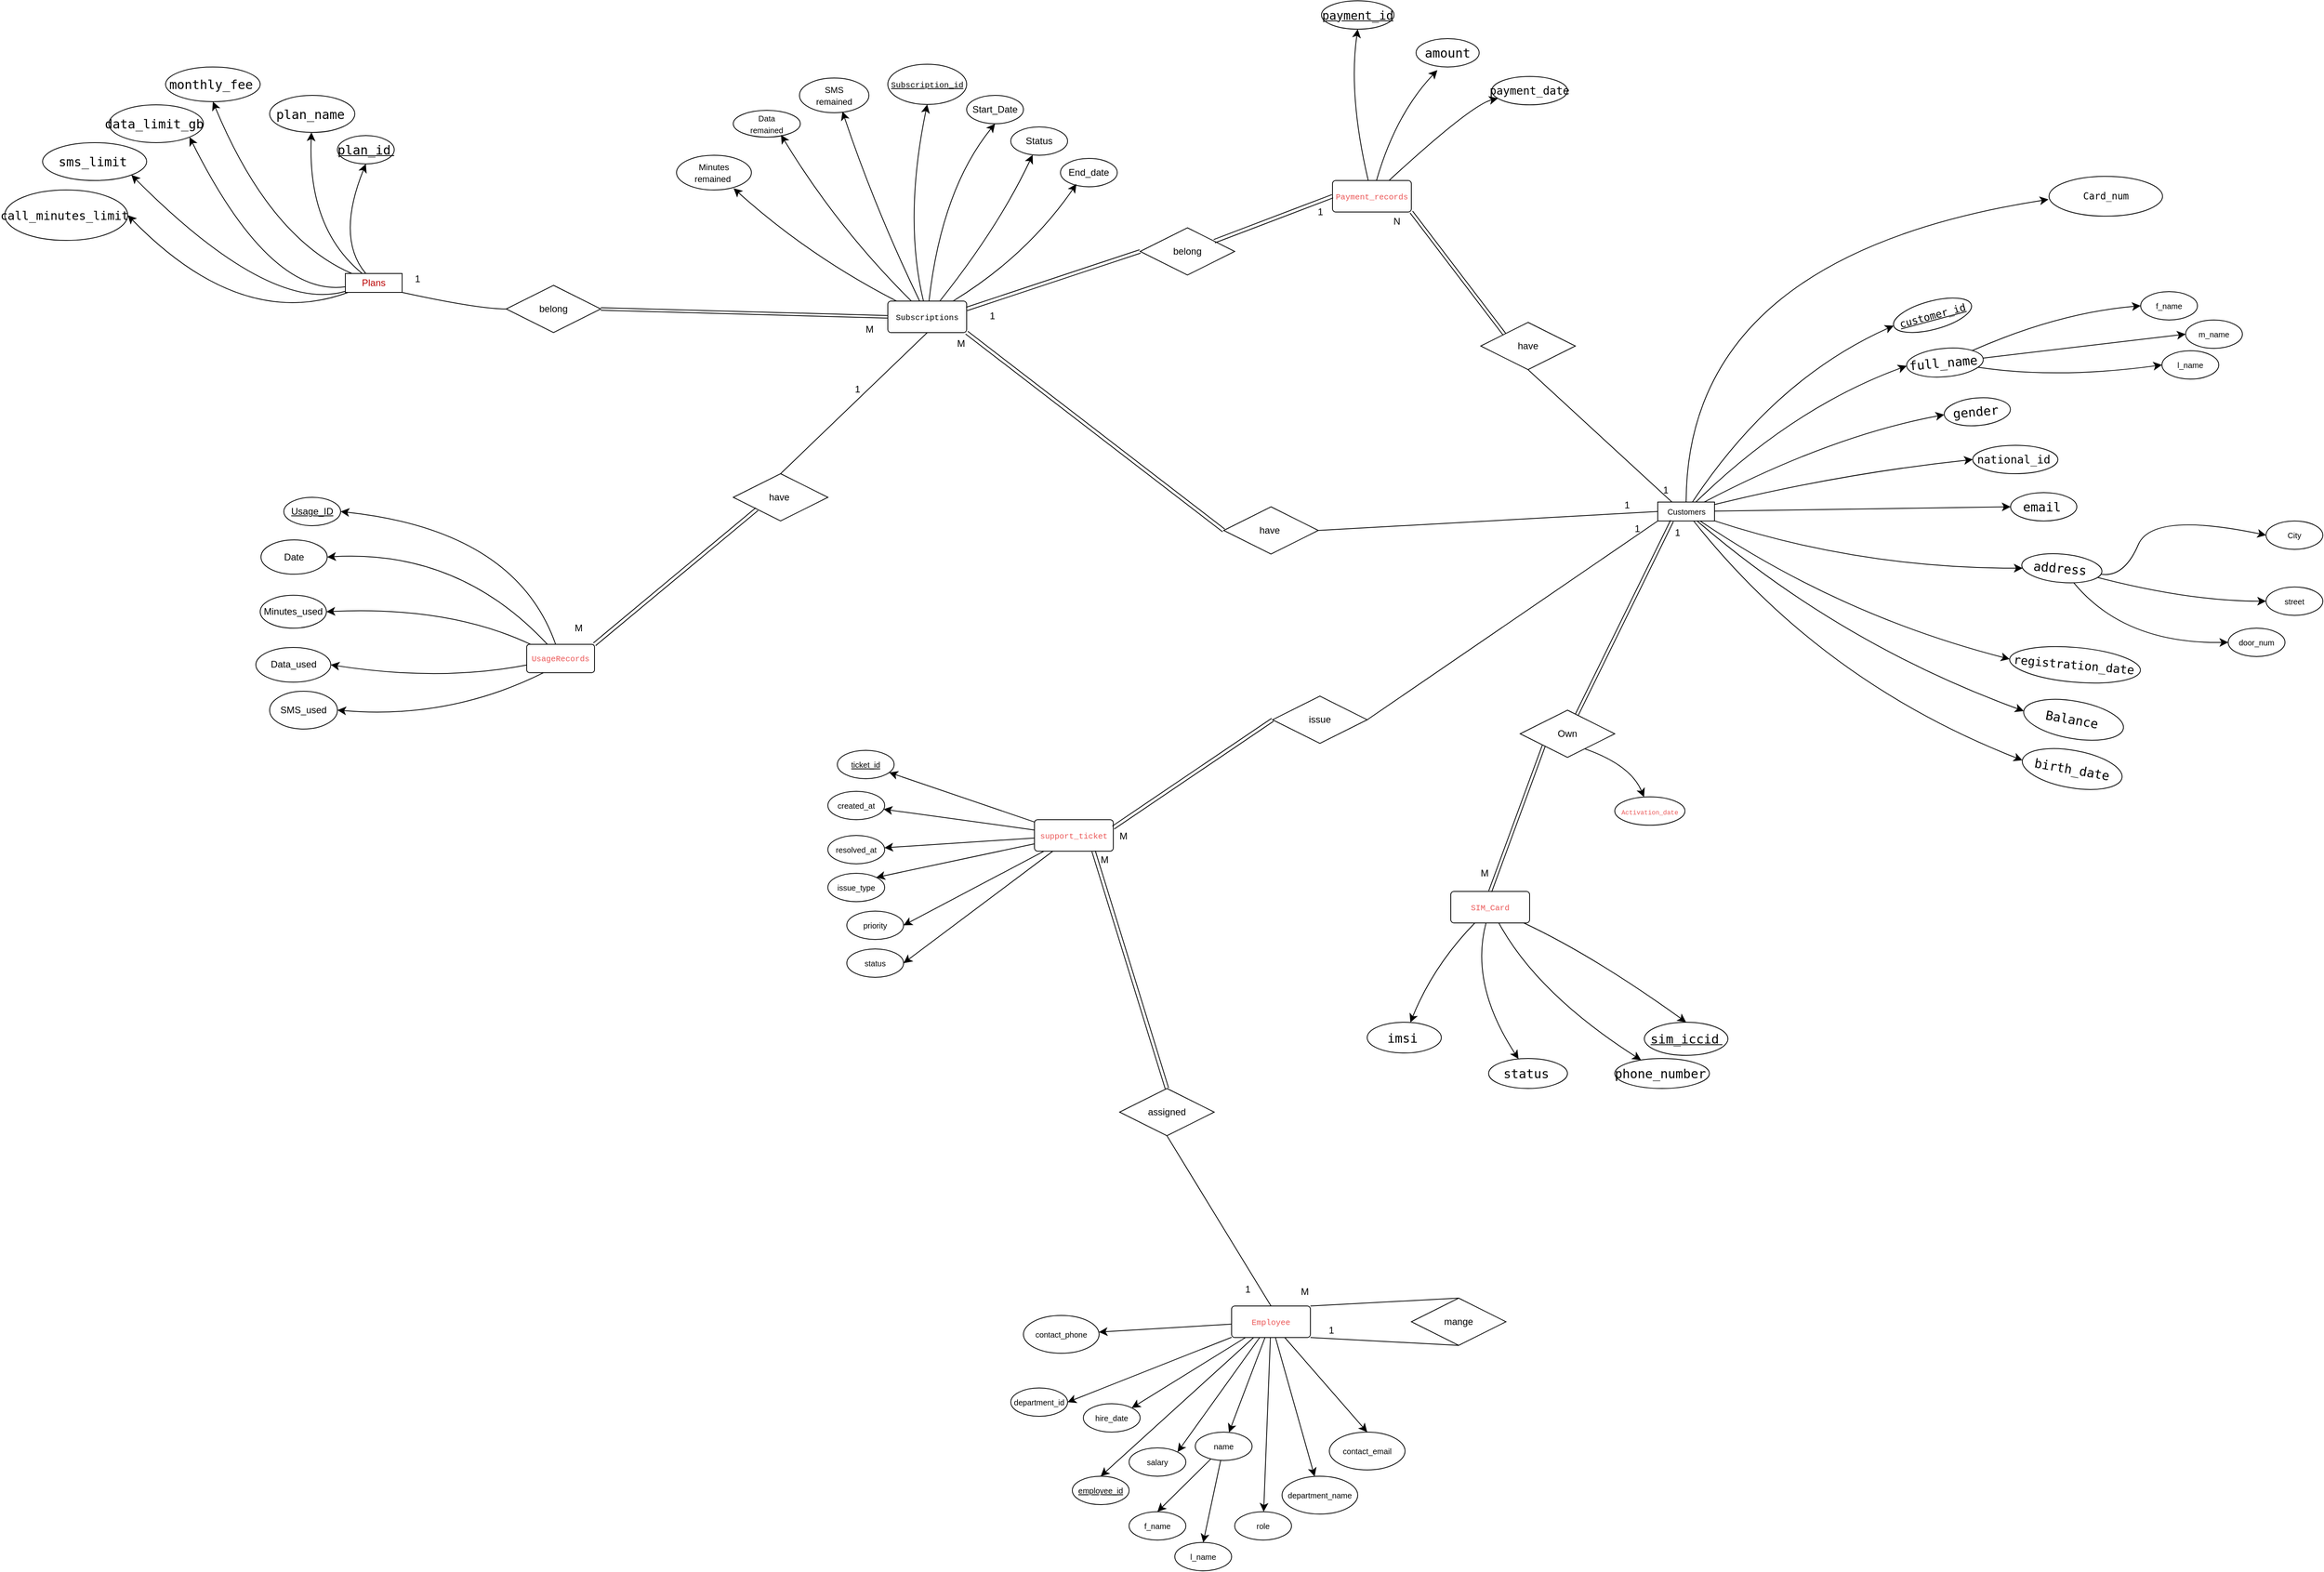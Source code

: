 <mxfile version="27.0.9">
  <diagram id="R2lEEEUBdFMjLlhIrx00" name="Page-1">
    <mxGraphModel dx="6910" dy="4230" grid="1" gridSize="12" guides="1" tooltips="1" connect="1" arrows="1" fold="1" page="1" pageScale="1" pageWidth="850" pageHeight="1100" background="none" math="0" shadow="0" extFonts="Permanent Marker^https://fonts.googleapis.com/css?family=Permanent+Marker">
      <root>
        <mxCell id="0" />
        <mxCell id="1" parent="0" />
        <mxCell id="2BmyAszUbe_jAcpHCTf9-15" style="edgeStyle=none;curved=1;rounded=0;orthogonalLoop=1;jettySize=auto;html=1;entryX=0;entryY=0.5;entryDx=0;entryDy=0;fontSize=12;startSize=8;endSize=8;" parent="1" source="2BmyAszUbe_jAcpHCTf9-1" target="2BmyAszUbe_jAcpHCTf9-2" edge="1">
          <mxGeometry relative="1" as="geometry" />
        </mxCell>
        <mxCell id="4fkIRVkmM7wstrl-SUx_-24" style="edgeStyle=none;curved=1;rounded=0;orthogonalLoop=1;jettySize=auto;html=1;fontSize=12;startSize=8;endSize=8;" parent="1" source="2BmyAszUbe_jAcpHCTf9-1" target="4fkIRVkmM7wstrl-SUx_-15" edge="1">
          <mxGeometry relative="1" as="geometry">
            <Array as="points">
              <mxPoint x="900" y="-288" />
            </Array>
          </mxGeometry>
        </mxCell>
        <mxCell id="4fkIRVkmM7wstrl-SUx_-28" style="edgeStyle=none;curved=1;rounded=0;orthogonalLoop=1;jettySize=auto;html=1;entryX=0;entryY=0.5;entryDx=0;entryDy=0;fontSize=12;startSize=8;endSize=8;" parent="1" source="2BmyAszUbe_jAcpHCTf9-1" target="4fkIRVkmM7wstrl-SUx_-16" edge="1">
          <mxGeometry relative="1" as="geometry">
            <Array as="points">
              <mxPoint x="792" y="-528" />
            </Array>
          </mxGeometry>
        </mxCell>
        <mxCell id="4fkIRVkmM7wstrl-SUx_-32" style="edgeStyle=none;curved=1;rounded=0;orthogonalLoop=1;jettySize=auto;html=1;entryX=0;entryY=0.5;entryDx=0;entryDy=0;fontSize=12;startSize=8;endSize=8;" parent="1" source="2BmyAszUbe_jAcpHCTf9-1" target="4fkIRVkmM7wstrl-SUx_-30" edge="1">
          <mxGeometry relative="1" as="geometry">
            <Array as="points">
              <mxPoint x="876" y="-228" />
            </Array>
          </mxGeometry>
        </mxCell>
        <mxCell id="4fkIRVkmM7wstrl-SUx_-34" style="edgeStyle=none;curved=1;rounded=0;orthogonalLoop=1;jettySize=auto;html=1;entryX=0;entryY=0.5;entryDx=0;entryDy=0;fontSize=12;startSize=8;endSize=8;" parent="1" source="2BmyAszUbe_jAcpHCTf9-1" target="4fkIRVkmM7wstrl-SUx_-31" edge="1">
          <mxGeometry relative="1" as="geometry">
            <Array as="points">
              <mxPoint x="876" y="-192" />
            </Array>
          </mxGeometry>
        </mxCell>
        <mxCell id="4fkIRVkmM7wstrl-SUx_-37" style="edgeStyle=none;curved=1;rounded=0;orthogonalLoop=1;jettySize=auto;html=1;fontSize=12;startSize=8;endSize=8;entryX=0;entryY=0.5;entryDx=0;entryDy=0;" parent="1" source="2BmyAszUbe_jAcpHCTf9-1" target="4fkIRVkmM7wstrl-SUx_-36" edge="1">
          <mxGeometry relative="1" as="geometry">
            <Array as="points">
              <mxPoint x="852" y="-144" />
            </Array>
          </mxGeometry>
        </mxCell>
        <mxCell id="2BmyAszUbe_jAcpHCTf9-1" value="&lt;font style=&quot;font-size: 10px;&quot;&gt;Customers&lt;/font&gt;" style="rounded=1;arcSize=0;whiteSpace=wrap;html=1;align=center;" parent="1" vertex="1">
          <mxGeometry x="644.5" y="-372" width="72" height="24" as="geometry" />
        </mxCell>
        <mxCell id="2BmyAszUbe_jAcpHCTf9-2" value="&lt;code style=&quot;font-size: 16px;&quot;&gt;email&lt;/code&gt;&lt;span style=&quot;font-size: 16px;&quot;&gt;&amp;nbsp;&lt;/span&gt;" style="ellipse;whiteSpace=wrap;html=1;align=center;" parent="1" vertex="1">
          <mxGeometry x="1092" y="-384" width="84" height="36" as="geometry" />
        </mxCell>
        <mxCell id="2BmyAszUbe_jAcpHCTf9-8" value="&lt;font style=&quot;font-size: 14px;&quot;&gt;&lt;code style=&quot;&quot;&gt;national_id&lt;/code&gt;&amp;nbsp;&lt;/font&gt;" style="ellipse;whiteSpace=wrap;html=1;align=center;" parent="1" vertex="1">
          <mxGeometry x="1044" y="-444" width="108" height="36" as="geometry" />
        </mxCell>
        <mxCell id="2BmyAszUbe_jAcpHCTf9-9" value="&lt;code style=&quot;font-size: 16px;&quot;&gt;gender&lt;/code&gt;&lt;span style=&quot;font-size: 16px;&quot;&gt;&amp;nbsp;&lt;/span&gt;" style="ellipse;whiteSpace=wrap;html=1;align=center;rotation=-5;" parent="1" vertex="1">
          <mxGeometry x="1007.77" y="-504.01" width="84.09" height="34.96" as="geometry" />
        </mxCell>
        <mxCell id="4fkIRVkmM7wstrl-SUx_-9" style="edgeStyle=none;curved=1;rounded=0;orthogonalLoop=1;jettySize=auto;html=1;entryX=0;entryY=0.5;entryDx=0;entryDy=0;fontSize=12;startSize=8;endSize=8;" parent="1" source="2BmyAszUbe_jAcpHCTf9-10" target="4fkIRVkmM7wstrl-SUx_-5" edge="1">
          <mxGeometry relative="1" as="geometry">
            <Array as="points">
              <mxPoint x="1152" y="-528" />
            </Array>
          </mxGeometry>
        </mxCell>
        <mxCell id="4fkIRVkmM7wstrl-SUx_-10" style="edgeStyle=none;curved=1;rounded=0;orthogonalLoop=1;jettySize=auto;html=1;entryX=0;entryY=0.5;entryDx=0;entryDy=0;fontSize=12;startSize=8;endSize=8;" parent="1" source="2BmyAszUbe_jAcpHCTf9-10" target="4fkIRVkmM7wstrl-SUx_-7" edge="1">
          <mxGeometry relative="1" as="geometry" />
        </mxCell>
        <mxCell id="2BmyAszUbe_jAcpHCTf9-10" value="&lt;code style=&quot;font-size: 16px;&quot;&gt;full_name&lt;/code&gt;&lt;span style=&quot;font-size: 16px;&quot;&gt;&amp;nbsp;&lt;/span&gt;" style="ellipse;whiteSpace=wrap;html=1;align=center;rotation=-5;" parent="1" vertex="1">
          <mxGeometry x="960" y="-567" width="97.5" height="36" as="geometry" />
        </mxCell>
        <mxCell id="2BmyAszUbe_jAcpHCTf9-14" style="edgeStyle=none;curved=1;rounded=0;orthogonalLoop=1;jettySize=auto;html=1;entryX=0;entryY=0.5;entryDx=0;entryDy=0;fontSize=12;startSize=8;endSize=8;" parent="1" source="2BmyAszUbe_jAcpHCTf9-1" target="2BmyAszUbe_jAcpHCTf9-10" edge="1">
          <mxGeometry relative="1" as="geometry">
            <Array as="points">
              <mxPoint x="816" y="-492" />
            </Array>
          </mxGeometry>
        </mxCell>
        <mxCell id="2BmyAszUbe_jAcpHCTf9-17" style="edgeStyle=none;curved=1;rounded=0;orthogonalLoop=1;jettySize=auto;html=1;entryX=0;entryY=0.5;entryDx=0;entryDy=0;fontSize=12;startSize=8;endSize=8;" parent="1" source="2BmyAszUbe_jAcpHCTf9-1" target="2BmyAszUbe_jAcpHCTf9-9" edge="1">
          <mxGeometry relative="1" as="geometry">
            <Array as="points">
              <mxPoint x="864" y="-456" />
            </Array>
          </mxGeometry>
        </mxCell>
        <mxCell id="2BmyAszUbe_jAcpHCTf9-18" style="edgeStyle=none;curved=1;rounded=0;orthogonalLoop=1;jettySize=auto;html=1;entryX=0;entryY=0.5;entryDx=0;entryDy=0;fontSize=12;startSize=8;endSize=8;" parent="1" source="2BmyAszUbe_jAcpHCTf9-1" target="2BmyAszUbe_jAcpHCTf9-8" edge="1">
          <mxGeometry relative="1" as="geometry">
            <Array as="points">
              <mxPoint x="876" y="-408" />
            </Array>
          </mxGeometry>
        </mxCell>
        <mxCell id="2BmyAszUbe_jAcpHCTf9-21" style="edgeStyle=none;curved=1;rounded=0;orthogonalLoop=1;jettySize=auto;html=1;fontSize=12;startSize=8;endSize=8;" parent="1" source="2BmyAszUbe_jAcpHCTf9-22" target="2BmyAszUbe_jAcpHCTf9-23" edge="1">
          <mxGeometry relative="1" as="geometry">
            <Array as="points">
              <mxPoint x="-1068" y="-719" />
            </Array>
          </mxGeometry>
        </mxCell>
        <mxCell id="4fkIRVkmM7wstrl-SUx_-46" style="edgeStyle=none;curved=1;rounded=0;orthogonalLoop=1;jettySize=auto;html=1;entryX=1;entryY=0.5;entryDx=0;entryDy=0;fontSize=12;startSize=8;endSize=8;" parent="1" source="2BmyAszUbe_jAcpHCTf9-22" target="4fkIRVkmM7wstrl-SUx_-45" edge="1">
          <mxGeometry relative="1" as="geometry">
            <Array as="points">
              <mxPoint x="-1152" y="-588" />
            </Array>
          </mxGeometry>
        </mxCell>
        <mxCell id="2BmyAszUbe_jAcpHCTf9-22" value="&lt;font color=&quot;rgba(0, 0, 0, 0)&quot;&gt;Plans&lt;/font&gt;" style="rounded=1;arcSize=0;whiteSpace=wrap;html=1;align=center;" parent="1" vertex="1">
          <mxGeometry x="-1020" y="-662" width="72" height="24" as="geometry" />
        </mxCell>
        <mxCell id="2BmyAszUbe_jAcpHCTf9-23" value="&lt;code style=&quot;font-size: 16px;&quot;&gt;plan_name&lt;/code&gt;&lt;span style=&quot;font-size: 16px;&quot;&gt;&amp;nbsp;&lt;/span&gt;" style="ellipse;whiteSpace=wrap;html=1;align=center;" parent="1" vertex="1">
          <mxGeometry x="-1116" y="-888" width="108" height="47" as="geometry" />
        </mxCell>
        <mxCell id="2BmyAszUbe_jAcpHCTf9-24" value="&lt;code style=&quot;font-size: 16px;&quot;&gt;monthly_fee&lt;/code&gt;&lt;span style=&quot;font-size: 16px;&quot;&gt;&amp;nbsp;&lt;/span&gt;" style="ellipse;whiteSpace=wrap;html=1;align=center;" parent="1" vertex="1">
          <mxGeometry x="-1248" y="-924" width="120" height="44" as="geometry" />
        </mxCell>
        <mxCell id="2BmyAszUbe_jAcpHCTf9-25" value="&lt;code style=&quot;font-size: 16px;&quot;&gt;sms_limit&lt;/code&gt;&lt;span style=&quot;font-size: 16px;&quot;&gt;&amp;nbsp;&lt;/span&gt;" style="ellipse;whiteSpace=wrap;html=1;align=center;rotation=0;" parent="1" vertex="1">
          <mxGeometry x="-1404" y="-828" width="132" height="48" as="geometry" />
        </mxCell>
        <mxCell id="2BmyAszUbe_jAcpHCTf9-26" value="&lt;u&gt;&lt;code style=&quot;font-size: 16px;&quot;&gt;plan_id&lt;/code&gt;&lt;span style=&quot;font-size: 16px;&quot;&gt;&amp;nbsp;&lt;/span&gt;&lt;/u&gt;" style="ellipse;whiteSpace=wrap;html=1;align=center;" parent="1" vertex="1">
          <mxGeometry x="-1030" y="-837" width="72" height="36" as="geometry" />
        </mxCell>
        <mxCell id="2BmyAszUbe_jAcpHCTf9-27" value="&lt;code style=&quot;font-size: 16px;&quot;&gt;data_limit_gb&lt;/code&gt;&lt;span style=&quot;font-size: 16px;&quot;&gt;&amp;nbsp;&lt;/span&gt;" style="ellipse;whiteSpace=wrap;html=1;align=center;rotation=0;" parent="1" vertex="1">
          <mxGeometry x="-1320" y="-876" width="120" height="48" as="geometry" />
        </mxCell>
        <mxCell id="2BmyAszUbe_jAcpHCTf9-28" style="edgeStyle=none;curved=1;rounded=0;orthogonalLoop=1;jettySize=auto;html=1;entryX=1;entryY=1;entryDx=0;entryDy=0;fontSize=12;startSize=8;endSize=8;" parent="1" source="2BmyAszUbe_jAcpHCTf9-22" target="2BmyAszUbe_jAcpHCTf9-27" edge="1">
          <mxGeometry relative="1" as="geometry">
            <Array as="points">
              <mxPoint x="-1116" y="-632" />
            </Array>
          </mxGeometry>
        </mxCell>
        <mxCell id="2BmyAszUbe_jAcpHCTf9-29" style="edgeStyle=none;curved=1;rounded=0;orthogonalLoop=1;jettySize=auto;html=1;entryX=0.5;entryY=1;entryDx=0;entryDy=0;fontSize=12;startSize=8;endSize=8;" parent="1" source="2BmyAszUbe_jAcpHCTf9-22" target="2BmyAszUbe_jAcpHCTf9-24" edge="1">
          <mxGeometry relative="1" as="geometry">
            <Array as="points">
              <mxPoint x="-1116" y="-707" />
            </Array>
          </mxGeometry>
        </mxCell>
        <mxCell id="2BmyAszUbe_jAcpHCTf9-30" style="edgeStyle=none;curved=1;rounded=0;orthogonalLoop=1;jettySize=auto;html=1;entryX=0.5;entryY=1;entryDx=0;entryDy=0;fontSize=12;startSize=8;endSize=8;" parent="1" source="2BmyAszUbe_jAcpHCTf9-22" target="2BmyAszUbe_jAcpHCTf9-26" edge="1">
          <mxGeometry relative="1" as="geometry">
            <Array as="points">
              <mxPoint x="-1032" y="-707" />
            </Array>
          </mxGeometry>
        </mxCell>
        <mxCell id="2BmyAszUbe_jAcpHCTf9-31" style="edgeStyle=none;curved=1;rounded=0;orthogonalLoop=1;jettySize=auto;html=1;entryX=1;entryY=1;entryDx=0;entryDy=0;fontSize=12;startSize=8;endSize=8;" parent="1" source="2BmyAszUbe_jAcpHCTf9-22" target="2BmyAszUbe_jAcpHCTf9-25" edge="1">
          <mxGeometry relative="1" as="geometry">
            <Array as="points">
              <mxPoint x="-1116" y="-611" />
            </Array>
          </mxGeometry>
        </mxCell>
        <mxCell id="2BmyAszUbe_jAcpHCTf9-37" value="Status" style="ellipse;whiteSpace=wrap;html=1;align=center;" parent="1" vertex="1">
          <mxGeometry x="-176" y="-848" width="72" height="36" as="geometry" />
        </mxCell>
        <mxCell id="2BmyAszUbe_jAcpHCTf9-39" value="Start_Date" style="ellipse;whiteSpace=wrap;html=1;align=center;" parent="1" vertex="1">
          <mxGeometry x="-232" y="-888" width="72" height="36" as="geometry" />
        </mxCell>
        <mxCell id="2BmyAszUbe_jAcpHCTf9-45" value="End_date" style="ellipse;whiteSpace=wrap;html=1;align=center;" parent="1" vertex="1">
          <mxGeometry x="-113" y="-808" width="72" height="36" as="geometry" />
        </mxCell>
        <mxCell id="2BmyAszUbe_jAcpHCTf9-59" style="edgeStyle=none;curved=1;rounded=0;orthogonalLoop=1;jettySize=auto;html=1;entryX=1;entryY=0.5;entryDx=0;entryDy=0;fontSize=12;startSize=8;endSize=8;" parent="1" source="2BmyAszUbe_jAcpHCTf9-52" target="2BmyAszUbe_jAcpHCTf9-55" edge="1">
          <mxGeometry relative="1" as="geometry">
            <Array as="points">
              <mxPoint x="-804" y="-336" />
            </Array>
          </mxGeometry>
        </mxCell>
        <mxCell id="2BmyAszUbe_jAcpHCTf9-60" style="edgeStyle=none;curved=1;rounded=0;orthogonalLoop=1;jettySize=auto;html=1;entryX=1;entryY=0.5;entryDx=0;entryDy=0;fontSize=12;startSize=8;endSize=8;" parent="1" source="2BmyAszUbe_jAcpHCTf9-52" target="2BmyAszUbe_jAcpHCTf9-56" edge="1">
          <mxGeometry relative="1" as="geometry">
            <Array as="points">
              <mxPoint x="-876" y="-312" />
            </Array>
          </mxGeometry>
        </mxCell>
        <mxCell id="2BmyAszUbe_jAcpHCTf9-61" style="edgeStyle=none;curved=1;rounded=0;orthogonalLoop=1;jettySize=auto;html=1;entryX=1;entryY=0.5;entryDx=0;entryDy=0;fontSize=12;startSize=8;endSize=8;" parent="1" source="2BmyAszUbe_jAcpHCTf9-52" target="2BmyAszUbe_jAcpHCTf9-57" edge="1">
          <mxGeometry relative="1" as="geometry">
            <Array as="points">
              <mxPoint x="-888" y="-240" />
            </Array>
          </mxGeometry>
        </mxCell>
        <mxCell id="2BmyAszUbe_jAcpHCTf9-62" style="edgeStyle=none;curved=1;rounded=0;orthogonalLoop=1;jettySize=auto;html=1;entryX=1;entryY=0.5;entryDx=0;entryDy=0;fontSize=12;startSize=8;endSize=8;exitX=0.25;exitY=1;exitDx=0;exitDy=0;" parent="1" source="2BmyAszUbe_jAcpHCTf9-52" target="2BmyAszUbe_jAcpHCTf9-54" edge="1">
          <mxGeometry relative="1" as="geometry">
            <Array as="points">
              <mxPoint x="-888" y="-96" />
            </Array>
          </mxGeometry>
        </mxCell>
        <mxCell id="2BmyAszUbe_jAcpHCTf9-63" style="edgeStyle=none;curved=1;rounded=0;orthogonalLoop=1;jettySize=auto;html=1;entryX=1;entryY=0.5;entryDx=0;entryDy=0;fontSize=12;startSize=8;endSize=8;" parent="1" source="2BmyAszUbe_jAcpHCTf9-52" target="2BmyAszUbe_jAcpHCTf9-53" edge="1">
          <mxGeometry relative="1" as="geometry">
            <Array as="points">
              <mxPoint x="-900" y="-144" />
            </Array>
          </mxGeometry>
        </mxCell>
        <mxCell id="2BmyAszUbe_jAcpHCTf9-52" value="&lt;span class=&quot;notion-enable-hover&quot; spellcheck=&quot;false&quot; data-token-index=&quot;0&quot; style=&quot;font-family: SFMono-Regular, Menlo, Consolas, &amp;quot;PT Mono&amp;quot;, &amp;quot;Liberation Mono&amp;quot;, Courier, monospace; line-height: normal; background-image: initial; background-position: initial; background-size: initial; background-repeat: initial; background-attachment: initial; background-origin: initial; background-clip: initial; border-radius: 4px; font-size: 85%; padding: 0.2em 0.4em;&quot;&gt;&lt;font style=&quot;color: light-dark(rgb(235, 87, 87), rgb(255, 255, 255));&quot;&gt;UsageRecords&lt;/font&gt;&lt;/span&gt;" style="rounded=1;arcSize=10;whiteSpace=wrap;html=1;align=center;" parent="1" vertex="1">
          <mxGeometry x="-790" y="-191.52" width="86" height="36" as="geometry" />
        </mxCell>
        <mxCell id="2BmyAszUbe_jAcpHCTf9-53" value="Data_used" style="ellipse;whiteSpace=wrap;html=1;align=center;" parent="1" vertex="1">
          <mxGeometry x="-1133.5" y="-187.52" width="95" height="44" as="geometry" />
        </mxCell>
        <mxCell id="2BmyAszUbe_jAcpHCTf9-54" value="SMS_used" style="ellipse;whiteSpace=wrap;html=1;align=center;" parent="1" vertex="1">
          <mxGeometry x="-1116" y="-132" width="86" height="48" as="geometry" />
        </mxCell>
        <mxCell id="2BmyAszUbe_jAcpHCTf9-55" value="&lt;font&gt;&lt;u style=&quot;&quot;&gt;Usage_ID&lt;/u&gt;&lt;/font&gt;" style="ellipse;whiteSpace=wrap;html=1;align=center;" parent="1" vertex="1">
          <mxGeometry x="-1098" y="-378" width="72" height="36" as="geometry" />
        </mxCell>
        <mxCell id="2BmyAszUbe_jAcpHCTf9-56" value="Date" style="ellipse;whiteSpace=wrap;html=1;align=center;" parent="1" vertex="1">
          <mxGeometry x="-1127" y="-324" width="84" height="43.52" as="geometry" />
        </mxCell>
        <mxCell id="2BmyAszUbe_jAcpHCTf9-57" value="Minutes_used" style="ellipse;whiteSpace=wrap;html=1;align=center;" parent="1" vertex="1">
          <mxGeometry x="-1128" y="-253.76" width="84" height="41.76" as="geometry" />
        </mxCell>
        <mxCell id="2BmyAszUbe_jAcpHCTf9-79" style="edgeStyle=none;curved=1;rounded=0;orthogonalLoop=1;jettySize=auto;html=1;entryX=1;entryY=0;entryDx=0;entryDy=0;fontSize=12;startSize=8;endSize=8;" parent="1" source="2BmyAszUbe_jAcpHCTf9-65" target="2BmyAszUbe_jAcpHCTf9-68" edge="1">
          <mxGeometry relative="1" as="geometry" />
        </mxCell>
        <mxCell id="2BmyAszUbe_jAcpHCTf9-80" style="edgeStyle=none;curved=1;rounded=0;orthogonalLoop=1;jettySize=auto;html=1;fontSize=12;startSize=8;endSize=8;" parent="1" source="2BmyAszUbe_jAcpHCTf9-65" target="2BmyAszUbe_jAcpHCTf9-69" edge="1">
          <mxGeometry relative="1" as="geometry" />
        </mxCell>
        <mxCell id="2BmyAszUbe_jAcpHCTf9-81" style="edgeStyle=none;curved=1;rounded=0;orthogonalLoop=1;jettySize=auto;html=1;entryX=0.5;entryY=0;entryDx=0;entryDy=0;fontSize=12;startSize=8;endSize=8;" parent="1" source="2BmyAszUbe_jAcpHCTf9-65" target="2BmyAszUbe_jAcpHCTf9-67" edge="1">
          <mxGeometry relative="1" as="geometry" />
        </mxCell>
        <mxCell id="2BmyAszUbe_jAcpHCTf9-82" style="edgeStyle=none;curved=1;rounded=0;orthogonalLoop=1;jettySize=auto;html=1;fontSize=12;startSize=8;endSize=8;" parent="1" source="2BmyAszUbe_jAcpHCTf9-65" target="2BmyAszUbe_jAcpHCTf9-77" edge="1">
          <mxGeometry relative="1" as="geometry" />
        </mxCell>
        <mxCell id="2BmyAszUbe_jAcpHCTf9-83" style="edgeStyle=none;curved=1;rounded=0;orthogonalLoop=1;jettySize=auto;html=1;entryX=1;entryY=0;entryDx=0;entryDy=0;fontSize=12;startSize=8;endSize=8;" parent="1" source="2BmyAszUbe_jAcpHCTf9-65" target="2BmyAszUbe_jAcpHCTf9-70" edge="1">
          <mxGeometry relative="1" as="geometry" />
        </mxCell>
        <mxCell id="rz_gdMRm15D9LuTctx_E-42" style="edgeStyle=none;curved=1;rounded=0;orthogonalLoop=1;jettySize=auto;html=1;entryX=1;entryY=0.5;entryDx=0;entryDy=0;fontSize=12;startSize=8;endSize=8;" parent="1" source="2BmyAszUbe_jAcpHCTf9-65" target="rz_gdMRm15D9LuTctx_E-38" edge="1">
          <mxGeometry relative="1" as="geometry" />
        </mxCell>
        <mxCell id="rz_gdMRm15D9LuTctx_E-45" style="edgeStyle=none;curved=1;rounded=0;orthogonalLoop=1;jettySize=auto;html=1;fontSize=12;startSize=8;endSize=8;" parent="1" source="2BmyAszUbe_jAcpHCTf9-65" target="rz_gdMRm15D9LuTctx_E-39" edge="1">
          <mxGeometry relative="1" as="geometry" />
        </mxCell>
        <mxCell id="rz_gdMRm15D9LuTctx_E-46" style="edgeStyle=none;curved=1;rounded=0;orthogonalLoop=1;jettySize=auto;html=1;entryX=0.5;entryY=0;entryDx=0;entryDy=0;fontSize=12;startSize=8;endSize=8;" parent="1" source="2BmyAszUbe_jAcpHCTf9-65" target="rz_gdMRm15D9LuTctx_E-40" edge="1">
          <mxGeometry relative="1" as="geometry" />
        </mxCell>
        <mxCell id="rz_gdMRm15D9LuTctx_E-47" style="edgeStyle=none;curved=1;rounded=0;orthogonalLoop=1;jettySize=auto;html=1;fontSize=12;startSize=8;endSize=8;" parent="1" source="2BmyAszUbe_jAcpHCTf9-65" target="rz_gdMRm15D9LuTctx_E-41" edge="1">
          <mxGeometry relative="1" as="geometry" />
        </mxCell>
        <mxCell id="2BmyAszUbe_jAcpHCTf9-65" value="&lt;span class=&quot;notion-enable-hover&quot; spellcheck=&quot;false&quot; data-token-index=&quot;0&quot; style=&quot;font-family: SFMono-Regular, Menlo, Consolas, &amp;quot;PT Mono&amp;quot;, &amp;quot;Liberation Mono&amp;quot;, Courier, monospace; line-height: normal; background-image: initial; background-position: initial; background-size: initial; background-repeat: initial; background-attachment: initial; background-origin: initial; background-clip: initial; border-radius: 4px; font-size: 85%; padding: 0.2em 0.4em;&quot;&gt;&lt;font style=&quot;color: light-dark(rgb(235, 87, 87), rgb(255, 255, 255));&quot;&gt;Employee&lt;/font&gt;&lt;/span&gt;" style="rounded=1;arcSize=10;whiteSpace=wrap;html=1;align=center;" parent="1" vertex="1">
          <mxGeometry x="104" y="648" width="100" height="40" as="geometry" />
        </mxCell>
        <mxCell id="2BmyAszUbe_jAcpHCTf9-66" value="&lt;font style=&quot;font-size: 10px;&quot;&gt;f_name&lt;/font&gt;" style="ellipse;whiteSpace=wrap;html=1;align=center;" parent="1" vertex="1">
          <mxGeometry x="-26" y="909" width="72" height="36" as="geometry" />
        </mxCell>
        <mxCell id="2BmyAszUbe_jAcpHCTf9-67" value="&lt;font style=&quot;font-size: 10px;&quot;&gt;&lt;u&gt;employee_id&lt;/u&gt;&lt;/font&gt;" style="ellipse;whiteSpace=wrap;html=1;align=center;" parent="1" vertex="1">
          <mxGeometry x="-98" y="864" width="72" height="36" as="geometry" />
        </mxCell>
        <mxCell id="2BmyAszUbe_jAcpHCTf9-68" value="&lt;font style=&quot;font-size: 10px;&quot;&gt;salary&lt;/font&gt;" style="ellipse;whiteSpace=wrap;html=1;align=center;" parent="1" vertex="1">
          <mxGeometry x="-26" y="828" width="72" height="36" as="geometry" />
        </mxCell>
        <mxCell id="rz_gdMRm15D9LuTctx_E-2" style="edgeStyle=none;curved=1;rounded=0;orthogonalLoop=1;jettySize=auto;html=1;entryX=0.5;entryY=0;entryDx=0;entryDy=0;fontSize=12;startSize=8;endSize=8;" parent="1" source="2BmyAszUbe_jAcpHCTf9-69" target="2BmyAszUbe_jAcpHCTf9-66" edge="1">
          <mxGeometry relative="1" as="geometry" />
        </mxCell>
        <mxCell id="rz_gdMRm15D9LuTctx_E-3" style="edgeStyle=none;curved=1;rounded=0;orthogonalLoop=1;jettySize=auto;html=1;entryX=0.5;entryY=0;entryDx=0;entryDy=0;fontSize=12;startSize=8;endSize=8;" parent="1" source="2BmyAszUbe_jAcpHCTf9-69" target="rz_gdMRm15D9LuTctx_E-1" edge="1">
          <mxGeometry relative="1" as="geometry" />
        </mxCell>
        <mxCell id="2BmyAszUbe_jAcpHCTf9-69" value="&lt;span style=&quot;font-size: 10px;&quot;&gt;name&lt;/span&gt;" style="ellipse;whiteSpace=wrap;html=1;align=center;" parent="1" vertex="1">
          <mxGeometry x="58" y="808" width="72" height="36" as="geometry" />
        </mxCell>
        <mxCell id="2BmyAszUbe_jAcpHCTf9-70" value="&lt;font style=&quot;font-size: 10px;&quot;&gt;hire_date&lt;/font&gt;" style="ellipse;whiteSpace=wrap;html=1;align=center;" parent="1" vertex="1">
          <mxGeometry x="-84" y="772" width="72" height="36" as="geometry" />
        </mxCell>
        <mxCell id="2BmyAszUbe_jAcpHCTf9-94" style="edgeStyle=none;curved=1;rounded=0;orthogonalLoop=1;jettySize=auto;html=1;entryX=0.5;entryY=1;entryDx=0;entryDy=0;fontSize=12;startSize=8;endSize=8;" parent="1" source="2BmyAszUbe_jAcpHCTf9-76" target="2BmyAszUbe_jAcpHCTf9-85" edge="1">
          <mxGeometry relative="1" as="geometry">
            <Array as="points">
              <mxPoint x="252" y="-888" />
            </Array>
          </mxGeometry>
        </mxCell>
        <mxCell id="2BmyAszUbe_jAcpHCTf9-95" style="edgeStyle=none;curved=1;rounded=0;orthogonalLoop=1;jettySize=auto;html=1;fontSize=12;startSize=8;endSize=8;" parent="1" source="2BmyAszUbe_jAcpHCTf9-76" target="2BmyAszUbe_jAcpHCTf9-88" edge="1">
          <mxGeometry relative="1" as="geometry">
            <Array as="points">
              <mxPoint x="408" y="-876" />
            </Array>
          </mxGeometry>
        </mxCell>
        <mxCell id="4fkIRVkmM7wstrl-SUx_-68" style="edgeStyle=none;curved=1;rounded=0;orthogonalLoop=1;jettySize=auto;html=1;fontSize=12;startSize=8;endSize=8;exitX=0.5;exitY=0;exitDx=0;exitDy=0;" parent="1" source="2BmyAszUbe_jAcpHCTf9-1" edge="1">
          <mxGeometry relative="1" as="geometry">
            <mxPoint x="1140" y="-756" as="targetPoint" />
            <Array as="points">
              <mxPoint x="681" y="-684" />
            </Array>
          </mxGeometry>
        </mxCell>
        <mxCell id="2BmyAszUbe_jAcpHCTf9-76" value="&lt;span class=&quot;notion-enable-hover&quot; spellcheck=&quot;false&quot; data-token-index=&quot;0&quot; style=&quot;font-family: SFMono-Regular, Menlo, Consolas, &amp;quot;PT Mono&amp;quot;, &amp;quot;Liberation Mono&amp;quot;, Courier, monospace; line-height: normal; background-image: initial; background-position: initial; background-size: initial; background-repeat: initial; background-attachment: initial; background-origin: initial; background-clip: initial; border-radius: 4px; font-size: 85%; padding: 0.2em 0.4em;&quot;&gt;&lt;font style=&quot;color: light-dark(rgb(235, 87, 87), rgb(255, 255, 255));&quot;&gt;Payment_records&lt;/font&gt;&lt;/span&gt;" style="rounded=1;arcSize=10;whiteSpace=wrap;html=1;align=center;" parent="1" vertex="1">
          <mxGeometry x="232" y="-780" width="100" height="40" as="geometry" />
        </mxCell>
        <mxCell id="2BmyAszUbe_jAcpHCTf9-77" value="&lt;font style=&quot;font-size: 10px;&quot;&gt;role&lt;/font&gt;" style="ellipse;whiteSpace=wrap;html=1;align=center;" parent="1" vertex="1">
          <mxGeometry x="108" y="909" width="72" height="36" as="geometry" />
        </mxCell>
        <mxCell id="2BmyAszUbe_jAcpHCTf9-85" value="&lt;span style=&quot;font-family: monospace;&quot;&gt;&lt;font style=&quot;font-size: 15px;&quot;&gt;&lt;u&gt;payment_id&lt;/u&gt;&lt;/font&gt;&lt;/span&gt;" style="ellipse;whiteSpace=wrap;html=1;align=center;" parent="1" vertex="1">
          <mxGeometry x="218" y="-1008" width="92" height="36" as="geometry" />
        </mxCell>
        <mxCell id="2BmyAszUbe_jAcpHCTf9-88" value="&lt;span style=&quot;font-family: monospace;&quot;&gt;&lt;font style=&quot;font-size: 14px;&quot;&gt;payment_date&lt;/font&gt;&lt;/span&gt;" style="ellipse;whiteSpace=wrap;html=1;align=center;" parent="1" vertex="1">
          <mxGeometry x="434" y="-912" width="96" height="36" as="geometry" />
        </mxCell>
        <mxCell id="2BmyAszUbe_jAcpHCTf9-90" value="&lt;span style=&quot;font-family: monospace; font-size: 16px;&quot;&gt;amount&lt;/span&gt;" style="ellipse;whiteSpace=wrap;html=1;align=center;" parent="1" vertex="1">
          <mxGeometry x="338" y="-960" width="80" height="36" as="geometry" />
        </mxCell>
        <mxCell id="8AzkcoEqYQ1ce5Nu7rPV-19" style="edgeStyle=none;curved=1;rounded=0;orthogonalLoop=1;jettySize=auto;html=1;fontSize=12;startSize=8;endSize=8;" parent="1" source="8AzkcoEqYQ1ce5Nu7rPV-1" target="8AzkcoEqYQ1ce5Nu7rPV-3" edge="1">
          <mxGeometry relative="1" as="geometry">
            <Array as="points">
              <mxPoint x="492" y="252" />
            </Array>
          </mxGeometry>
        </mxCell>
        <mxCell id="8AzkcoEqYQ1ce5Nu7rPV-21" style="edgeStyle=none;curved=1;rounded=0;orthogonalLoop=1;jettySize=auto;html=1;fontSize=12;startSize=8;endSize=8;" parent="1" source="8AzkcoEqYQ1ce5Nu7rPV-1" target="8AzkcoEqYQ1ce5Nu7rPV-18" edge="1">
          <mxGeometry relative="1" as="geometry">
            <Array as="points">
              <mxPoint x="406" y="240" />
            </Array>
          </mxGeometry>
        </mxCell>
        <mxCell id="8AzkcoEqYQ1ce5Nu7rPV-22" style="edgeStyle=none;curved=1;rounded=0;orthogonalLoop=1;jettySize=auto;html=1;fontSize=12;startSize=8;endSize=8;" parent="1" source="8AzkcoEqYQ1ce5Nu7rPV-1" target="8AzkcoEqYQ1ce5Nu7rPV-6" edge="1">
          <mxGeometry relative="1" as="geometry">
            <Array as="points">
              <mxPoint x="360" y="216" />
            </Array>
          </mxGeometry>
        </mxCell>
        <mxCell id="8AzkcoEqYQ1ce5Nu7rPV-23" style="edgeStyle=none;curved=1;rounded=0;orthogonalLoop=1;jettySize=auto;html=1;fontSize=12;startSize=8;endSize=8;exitX=0;exitY=0.5;exitDx=0;exitDy=0;" parent="1" source="4-UYEIhrpyImDnGanzYm-16" target="8AzkcoEqYQ1ce5Nu7rPV-4" edge="1">
          <mxGeometry relative="1" as="geometry">
            <Array as="points">
              <mxPoint x="602" y="-58" />
            </Array>
          </mxGeometry>
        </mxCell>
        <mxCell id="4fkIRVkmM7wstrl-SUx_-40" style="edgeStyle=none;curved=1;rounded=0;orthogonalLoop=1;jettySize=auto;html=1;entryX=0.5;entryY=0;entryDx=0;entryDy=0;fontSize=12;startSize=8;endSize=8;" parent="1" source="8AzkcoEqYQ1ce5Nu7rPV-1" target="4fkIRVkmM7wstrl-SUx_-39" edge="1">
          <mxGeometry relative="1" as="geometry">
            <Array as="points">
              <mxPoint x="564" y="204" />
            </Array>
          </mxGeometry>
        </mxCell>
        <mxCell id="8AzkcoEqYQ1ce5Nu7rPV-1" value="&lt;span class=&quot;notion-enable-hover&quot; spellcheck=&quot;false&quot; data-token-index=&quot;0&quot; style=&quot;font-family: SFMono-Regular, Menlo, Consolas, &amp;quot;PT Mono&amp;quot;, &amp;quot;Liberation Mono&amp;quot;, Courier, monospace; line-height: normal; background-image: initial; background-position: initial; background-size: initial; background-repeat: initial; background-attachment: initial; background-origin: initial; background-clip: initial; border-radius: 4px; font-size: 85%; padding: 0.2em 0.4em;&quot;&gt;&lt;font style=&quot;color: light-dark(rgb(235, 87, 87), rgb(255, 255, 255));&quot;&gt;SIM_Card&lt;/font&gt;&lt;/span&gt;" style="rounded=1;arcSize=10;whiteSpace=wrap;html=1;align=center;" parent="1" vertex="1">
          <mxGeometry x="382" y="122" width="100" height="40" as="geometry" />
        </mxCell>
        <mxCell id="8AzkcoEqYQ1ce5Nu7rPV-3" value="&lt;code style=&quot;color: light-dark(rgb(0, 0, 0), rgb(255, 255, 255)); font-size: 16px; background-color: transparent;&quot;&gt;phone_number&lt;/code&gt;&lt;span style=&quot;color: light-dark(rgb(0, 0, 0), rgb(255, 255, 255)); font-size: 16px; background-color: transparent;&quot;&gt;&amp;nbsp;&lt;/span&gt;" style="ellipse;whiteSpace=wrap;html=1;align=center;rotation=0;" parent="1" vertex="1">
          <mxGeometry x="590" y="334" width="120" height="38" as="geometry" />
        </mxCell>
        <mxCell id="8AzkcoEqYQ1ce5Nu7rPV-4" value="&lt;span class=&quot;notion-enable-hover&quot; spellcheck=&quot;false&quot; data-token-index=&quot;0&quot; style=&quot;font-family: SFMono-Regular, Menlo, Consolas, &amp;quot;PT Mono&amp;quot;, &amp;quot;Liberation Mono&amp;quot;, Courier, monospace; line-height: normal; background-image: initial; background-position: initial; background-size: initial; background-repeat: initial; background-attachment: initial; background-origin: initial; background-clip: initial; border-radius: 4px; padding: 0.2em 0.4em;&quot;&gt;&lt;font style=&quot;color: light-dark(rgb(235, 87, 87), rgb(255, 255, 255)); font-size: 8px;&quot;&gt;Activation_date&lt;/font&gt;&lt;/span&gt;    " style="ellipse;whiteSpace=wrap;html=1;align=center;" parent="1" vertex="1">
          <mxGeometry x="590" y="2" width="89" height="36" as="geometry" />
        </mxCell>
        <mxCell id="8AzkcoEqYQ1ce5Nu7rPV-6" value="&lt;code style=&quot;font-size: 16px;&quot;&gt;imsi&lt;/code&gt;&lt;span style=&quot;font-size: 16px;&quot;&gt;&amp;nbsp;&lt;/span&gt;" style="ellipse;whiteSpace=wrap;html=1;align=center;" parent="1" vertex="1">
          <mxGeometry x="276" y="288" width="94" height="39" as="geometry" />
        </mxCell>
        <mxCell id="8AzkcoEqYQ1ce5Nu7rPV-18" value="&lt;code style=&quot;font-size: 16px;&quot;&gt;status&lt;/code&gt;&lt;span style=&quot;font-size: 16px;&quot;&gt;&amp;nbsp;&lt;/span&gt;" style="ellipse;whiteSpace=wrap;html=1;align=center;" parent="1" vertex="1">
          <mxGeometry x="430" y="334" width="100" height="38" as="geometry" />
        </mxCell>
        <mxCell id="4-UYEIhrpyImDnGanzYm-16" value="Own" style="shape=rhombus;perimeter=rhombusPerimeter;whiteSpace=wrap;html=1;align=center;" parent="1" vertex="1">
          <mxGeometry x="470" y="-108" width="120" height="60" as="geometry" />
        </mxCell>
        <mxCell id="4-UYEIhrpyImDnGanzYm-23" value="" style="shape=link;html=1;rounded=0;fontSize=12;startSize=8;endSize=8;curved=1;entryX=0.25;entryY=1;entryDx=0;entryDy=0;" parent="1" source="4-UYEIhrpyImDnGanzYm-16" target="2BmyAszUbe_jAcpHCTf9-1" edge="1">
          <mxGeometry relative="1" as="geometry">
            <mxPoint x="984" y="-480" as="sourcePoint" />
            <mxPoint x="1080" y="-552" as="targetPoint" />
          </mxGeometry>
        </mxCell>
        <mxCell id="4-UYEIhrpyImDnGanzYm-25" value="1" style="resizable=0;html=1;whiteSpace=wrap;align=right;verticalAlign=bottom;" parent="4-UYEIhrpyImDnGanzYm-23" connectable="0" vertex="1">
          <mxGeometry x="1" relative="1" as="geometry">
            <mxPoint x="12" y="24" as="offset" />
          </mxGeometry>
        </mxCell>
        <mxCell id="4-UYEIhrpyImDnGanzYm-30" value="have" style="shape=rhombus;perimeter=rhombusPerimeter;whiteSpace=wrap;html=1;align=center;" parent="1" vertex="1">
          <mxGeometry x="420" y="-600" width="120" height="60" as="geometry" />
        </mxCell>
        <mxCell id="4-UYEIhrpyImDnGanzYm-31" value="" style="endArrow=none;html=1;rounded=0;fontSize=12;startSize=8;endSize=8;curved=1;entryX=0.25;entryY=0;entryDx=0;entryDy=0;exitX=0.5;exitY=1;exitDx=0;exitDy=0;" parent="1" source="4-UYEIhrpyImDnGanzYm-30" target="2BmyAszUbe_jAcpHCTf9-1" edge="1">
          <mxGeometry relative="1" as="geometry">
            <mxPoint x="612" y="-312" as="sourcePoint" />
            <mxPoint x="772" y="-312" as="targetPoint" />
          </mxGeometry>
        </mxCell>
        <mxCell id="4-UYEIhrpyImDnGanzYm-32" value="1" style="resizable=0;html=1;whiteSpace=wrap;align=right;verticalAlign=bottom;" parent="4-UYEIhrpyImDnGanzYm-31" connectable="0" vertex="1">
          <mxGeometry x="1" relative="1" as="geometry">
            <mxPoint x="-3" y="-6" as="offset" />
          </mxGeometry>
        </mxCell>
        <mxCell id="4-UYEIhrpyImDnGanzYm-36" value="" style="shape=link;html=1;rounded=0;fontSize=12;startSize=8;endSize=8;curved=1;exitX=0;exitY=0;exitDx=0;exitDy=0;entryX=1;entryY=1;entryDx=0;entryDy=0;" parent="1" source="4-UYEIhrpyImDnGanzYm-30" target="2BmyAszUbe_jAcpHCTf9-76" edge="1">
          <mxGeometry relative="1" as="geometry">
            <mxPoint x="492" y="-624" as="sourcePoint" />
            <mxPoint x="372" y="-660" as="targetPoint" />
          </mxGeometry>
        </mxCell>
        <mxCell id="4-UYEIhrpyImDnGanzYm-38" value="N" style="resizable=0;html=1;whiteSpace=wrap;align=right;verticalAlign=bottom;" parent="4-UYEIhrpyImDnGanzYm-36" connectable="0" vertex="1">
          <mxGeometry x="1" relative="1" as="geometry">
            <mxPoint x="-12" y="21" as="offset" />
          </mxGeometry>
        </mxCell>
        <mxCell id="4-UYEIhrpyImDnGanzYm-40" value="have&amp;nbsp;" style="shape=rhombus;perimeter=rhombusPerimeter;whiteSpace=wrap;html=1;align=center;" parent="1" vertex="1">
          <mxGeometry x="94" y="-366" width="120" height="60" as="geometry" />
        </mxCell>
        <mxCell id="4-UYEIhrpyImDnGanzYm-49" value="" style="endArrow=none;html=1;rounded=0;fontSize=12;startSize=8;endSize=8;curved=1;exitX=1;exitY=0.5;exitDx=0;exitDy=0;entryX=0;entryY=0.5;entryDx=0;entryDy=0;" parent="1" source="4-UYEIhrpyImDnGanzYm-40" target="2BmyAszUbe_jAcpHCTf9-1" edge="1">
          <mxGeometry relative="1" as="geometry">
            <mxPoint x="224" y="-336" as="sourcePoint" />
            <mxPoint x="636" y="-360" as="targetPoint" />
          </mxGeometry>
        </mxCell>
        <mxCell id="4-UYEIhrpyImDnGanzYm-50" value="1" style="resizable=0;html=1;whiteSpace=wrap;align=right;verticalAlign=bottom;" parent="4-UYEIhrpyImDnGanzYm-49" connectable="0" vertex="1">
          <mxGeometry x="1" relative="1" as="geometry">
            <mxPoint x="-34" as="offset" />
          </mxGeometry>
        </mxCell>
        <mxCell id="4-UYEIhrpyImDnGanzYm-60" style="edgeStyle=none;curved=1;rounded=0;orthogonalLoop=1;jettySize=auto;html=1;entryX=0.5;entryY=1;entryDx=0;entryDy=0;fontSize=12;startSize=8;endSize=8;" parent="1" source="4-UYEIhrpyImDnGanzYm-56" target="4-UYEIhrpyImDnGanzYm-59" edge="1">
          <mxGeometry relative="1" as="geometry">
            <Array as="points">
              <mxPoint x="-312" y="-732" />
            </Array>
          </mxGeometry>
        </mxCell>
        <mxCell id="4-UYEIhrpyImDnGanzYm-61" style="edgeStyle=none;curved=1;rounded=0;orthogonalLoop=1;jettySize=auto;html=1;entryX=0.5;entryY=1;entryDx=0;entryDy=0;fontSize=12;startSize=8;endSize=8;" parent="1" source="4-UYEIhrpyImDnGanzYm-56" target="2BmyAszUbe_jAcpHCTf9-39" edge="1">
          <mxGeometry relative="1" as="geometry">
            <Array as="points">
              <mxPoint x="-264" y="-768" />
            </Array>
          </mxGeometry>
        </mxCell>
        <mxCell id="4-UYEIhrpyImDnGanzYm-62" style="edgeStyle=none;curved=1;rounded=0;orthogonalLoop=1;jettySize=auto;html=1;fontSize=12;startSize=8;endSize=8;" parent="1" source="4-UYEIhrpyImDnGanzYm-56" target="2BmyAszUbe_jAcpHCTf9-37" edge="1">
          <mxGeometry relative="1" as="geometry">
            <mxPoint x="-108" y="-804" as="targetPoint" />
            <Array as="points">
              <mxPoint x="-192" y="-720" />
            </Array>
          </mxGeometry>
        </mxCell>
        <mxCell id="4-UYEIhrpyImDnGanzYm-56" value="&lt;span style=&quot;font-family: SFMono-Regular, Menlo, Consolas, &amp;quot;PT Mono&amp;quot;, &amp;quot;Liberation Mono&amp;quot;, Courier, monospace; font-size: 10.2px;&quot;&gt;Subscriptions&lt;/span&gt;" style="rounded=1;arcSize=10;whiteSpace=wrap;html=1;align=center;" parent="1" vertex="1">
          <mxGeometry x="-332" y="-627" width="100" height="40" as="geometry" />
        </mxCell>
        <mxCell id="4-UYEIhrpyImDnGanzYm-57" value="belong" style="shape=rhombus;perimeter=rhombusPerimeter;whiteSpace=wrap;html=1;align=center;" parent="1" vertex="1">
          <mxGeometry x="-816" y="-647" width="120" height="60" as="geometry" />
        </mxCell>
        <mxCell id="4-UYEIhrpyImDnGanzYm-58" value="have&amp;nbsp;" style="shape=rhombus;perimeter=rhombusPerimeter;whiteSpace=wrap;html=1;align=center;" parent="1" vertex="1">
          <mxGeometry x="-528" y="-408" width="120" height="60" as="geometry" />
        </mxCell>
        <mxCell id="4-UYEIhrpyImDnGanzYm-59" value="&lt;span style=&quot;font-family: SFMono-Regular, Menlo, Consolas, &amp;quot;PT Mono&amp;quot;, &amp;quot;Liberation Mono&amp;quot;, Courier, monospace; font-size: 10.2px;&quot;&gt;&lt;u&gt;Subscription_id&lt;/u&gt;&lt;/span&gt;" style="ellipse;whiteSpace=wrap;html=1;align=center;" parent="1" vertex="1">
          <mxGeometry x="-332" y="-927.5" width="100" height="51" as="geometry" />
        </mxCell>
        <mxCell id="4-UYEIhrpyImDnGanzYm-63" style="edgeStyle=none;curved=1;rounded=0;orthogonalLoop=1;jettySize=auto;html=1;fontSize=12;startSize=8;endSize=8;entryX=0.281;entryY=0.904;entryDx=0;entryDy=0;entryPerimeter=0;" parent="1" source="4-UYEIhrpyImDnGanzYm-56" target="2BmyAszUbe_jAcpHCTf9-45" edge="1">
          <mxGeometry relative="1" as="geometry">
            <mxPoint x="-48" y="-720" as="targetPoint" />
            <Array as="points">
              <mxPoint x="-156" y="-684" />
            </Array>
          </mxGeometry>
        </mxCell>
        <mxCell id="4-UYEIhrpyImDnGanzYm-65" value="" style="shape=link;html=1;rounded=0;fontSize=12;startSize=8;endSize=8;curved=1;exitX=1;exitY=0.5;exitDx=0;exitDy=0;entryX=0;entryY=0.5;entryDx=0;entryDy=0;width=3.333;" parent="1" source="4-UYEIhrpyImDnGanzYm-57" target="4-UYEIhrpyImDnGanzYm-56" edge="1">
          <mxGeometry relative="1" as="geometry">
            <mxPoint x="-747" y="-461" as="sourcePoint" />
            <mxPoint x="-564" y="-744" as="targetPoint" />
          </mxGeometry>
        </mxCell>
        <mxCell id="4-UYEIhrpyImDnGanzYm-66" value="M" style="resizable=0;html=1;whiteSpace=wrap;align=right;verticalAlign=bottom;" parent="4-UYEIhrpyImDnGanzYm-65" connectable="0" vertex="1">
          <mxGeometry x="1" relative="1" as="geometry">
            <mxPoint x="-16" y="25" as="offset" />
          </mxGeometry>
        </mxCell>
        <mxCell id="4-UYEIhrpyImDnGanzYm-67" value="" style="endArrow=none;html=1;rounded=0;fontSize=12;startSize=8;endSize=8;curved=1;exitX=1;exitY=1;exitDx=0;exitDy=0;entryX=0;entryY=0.5;entryDx=0;entryDy=0;" parent="1" source="2BmyAszUbe_jAcpHCTf9-22" target="4-UYEIhrpyImDnGanzYm-57" edge="1">
          <mxGeometry relative="1" as="geometry">
            <mxPoint x="-876" y="-682" as="sourcePoint" />
            <mxPoint x="-742" y="-544" as="targetPoint" />
            <Array as="points">
              <mxPoint x="-852" y="-617" />
            </Array>
          </mxGeometry>
        </mxCell>
        <mxCell id="4-UYEIhrpyImDnGanzYm-68" value="1" style="resizable=0;html=1;whiteSpace=wrap;align=right;verticalAlign=bottom;" parent="4-UYEIhrpyImDnGanzYm-67" connectable="0" vertex="1">
          <mxGeometry x="1" relative="1" as="geometry">
            <mxPoint x="-108" y="-30" as="offset" />
          </mxGeometry>
        </mxCell>
        <mxCell id="4-UYEIhrpyImDnGanzYm-69" value="" style="endArrow=none;html=1;rounded=0;fontSize=12;startSize=8;endSize=8;curved=1;exitX=0.5;exitY=1;exitDx=0;exitDy=0;entryX=0.5;entryY=0;entryDx=0;entryDy=0;" parent="1" source="4-UYEIhrpyImDnGanzYm-56" target="4-UYEIhrpyImDnGanzYm-58" edge="1">
          <mxGeometry relative="1" as="geometry">
            <mxPoint x="-540" y="-564" as="sourcePoint" />
            <mxPoint x="-420" y="-462" as="targetPoint" />
          </mxGeometry>
        </mxCell>
        <mxCell id="4-UYEIhrpyImDnGanzYm-70" value="1" style="resizable=0;html=1;whiteSpace=wrap;align=right;verticalAlign=bottom;" parent="4-UYEIhrpyImDnGanzYm-69" connectable="0" vertex="1">
          <mxGeometry x="1" relative="1" as="geometry">
            <mxPoint x="102" y="-98" as="offset" />
          </mxGeometry>
        </mxCell>
        <mxCell id="4-UYEIhrpyImDnGanzYm-71" value="" style="shape=link;html=1;rounded=0;fontSize=12;startSize=8;endSize=8;curved=1;exitX=0;exitY=1;exitDx=0;exitDy=0;entryX=1;entryY=0;entryDx=0;entryDy=0;width=4.444;" parent="1" source="4-UYEIhrpyImDnGanzYm-58" target="2BmyAszUbe_jAcpHCTf9-52" edge="1">
          <mxGeometry relative="1" as="geometry">
            <mxPoint x="-552" y="-360" as="sourcePoint" />
            <mxPoint x="-440" y="-346" as="targetPoint" />
          </mxGeometry>
        </mxCell>
        <mxCell id="4-UYEIhrpyImDnGanzYm-72" value="M" style="resizable=0;html=1;whiteSpace=wrap;align=right;verticalAlign=bottom;" parent="4-UYEIhrpyImDnGanzYm-71" connectable="0" vertex="1">
          <mxGeometry x="1" relative="1" as="geometry">
            <mxPoint x="-14" y="-12" as="offset" />
          </mxGeometry>
        </mxCell>
        <mxCell id="4-UYEIhrpyImDnGanzYm-73" value="" style="shape=link;html=1;rounded=0;fontSize=12;startSize=8;endSize=8;curved=1;exitX=0;exitY=0.5;exitDx=0;exitDy=0;entryX=1;entryY=1;entryDx=0;entryDy=0;width=4.444;" parent="1" source="4-UYEIhrpyImDnGanzYm-40" target="4-UYEIhrpyImDnGanzYm-56" edge="1">
          <mxGeometry relative="1" as="geometry">
            <mxPoint x="-68" y="-517" as="sourcePoint" />
            <mxPoint x="-232" y="-380" as="targetPoint" />
          </mxGeometry>
        </mxCell>
        <mxCell id="4-UYEIhrpyImDnGanzYm-74" value="M" style="resizable=0;html=1;whiteSpace=wrap;align=right;verticalAlign=bottom;" parent="4-UYEIhrpyImDnGanzYm-73" connectable="0" vertex="1">
          <mxGeometry x="1" relative="1" as="geometry">
            <mxPoint y="23" as="offset" />
          </mxGeometry>
        </mxCell>
        <mxCell id="PrGuNFwjGNDjflKnIis3-3" value="belong" style="shape=rhombus;perimeter=rhombusPerimeter;whiteSpace=wrap;html=1;align=center;" parent="1" vertex="1">
          <mxGeometry x="-12" y="-720" width="120" height="60" as="geometry" />
        </mxCell>
        <mxCell id="PrGuNFwjGNDjflKnIis3-6" value="" style="shape=link;html=1;rounded=0;fontSize=12;startSize=8;endSize=8;curved=1;exitX=0;exitY=0.5;exitDx=0;exitDy=0;entryX=1;entryY=0.25;entryDx=0;entryDy=0;width=4.444;" parent="1" source="PrGuNFwjGNDjflKnIis3-3" target="4-UYEIhrpyImDnGanzYm-56" edge="1">
          <mxGeometry relative="1" as="geometry">
            <mxPoint x="88" y="-382" as="sourcePoint" />
            <mxPoint x="-168" y="-651" as="targetPoint" />
          </mxGeometry>
        </mxCell>
        <mxCell id="PrGuNFwjGNDjflKnIis3-7" value="1" style="resizable=0;html=1;whiteSpace=wrap;align=right;verticalAlign=bottom;" parent="PrGuNFwjGNDjflKnIis3-6" connectable="0" vertex="1">
          <mxGeometry x="1" relative="1" as="geometry">
            <mxPoint x="38" y="17" as="offset" />
          </mxGeometry>
        </mxCell>
        <mxCell id="PrGuNFwjGNDjflKnIis3-8" value="" style="shape=link;html=1;rounded=0;fontSize=12;startSize=8;endSize=8;curved=1;exitX=0;exitY=0.5;exitDx=0;exitDy=0;width=4.444;" parent="1" source="2BmyAszUbe_jAcpHCTf9-76" target="PrGuNFwjGNDjflKnIis3-3" edge="1">
          <mxGeometry relative="1" as="geometry">
            <mxPoint x="194" y="-816" as="sourcePoint" />
            <mxPoint x="-26" y="-743" as="targetPoint" />
          </mxGeometry>
        </mxCell>
        <mxCell id="PrGuNFwjGNDjflKnIis3-9" value="1" style="resizable=0;html=1;whiteSpace=wrap;align=right;verticalAlign=bottom;" parent="PrGuNFwjGNDjflKnIis3-8" connectable="0" vertex="1">
          <mxGeometry x="1" relative="1" as="geometry">
            <mxPoint x="140" y="-29" as="offset" />
          </mxGeometry>
        </mxCell>
        <mxCell id="PrGuNFwjGNDjflKnIis3-14" value="&lt;font style=&quot;font-size: 10px;&quot;&gt;Data&lt;/font&gt;&lt;div&gt;&lt;font style=&quot;font-size: 10px;&quot;&gt;remained&lt;/font&gt;&lt;/div&gt;" style="ellipse;whiteSpace=wrap;html=1;align=center;" parent="1" vertex="1">
          <mxGeometry x="-528" y="-869" width="85" height="34" as="geometry" />
        </mxCell>
        <mxCell id="PrGuNFwjGNDjflKnIis3-15" value="&lt;font style=&quot;font-size: 11px;&quot;&gt;SMS&lt;/font&gt;&lt;div&gt;&lt;font style=&quot;font-size: 11px;&quot;&gt;remained&lt;/font&gt;&lt;/div&gt;" style="ellipse;whiteSpace=wrap;html=1;align=center;" parent="1" vertex="1">
          <mxGeometry x="-444" y="-910" width="88" height="44" as="geometry" />
        </mxCell>
        <mxCell id="PrGuNFwjGNDjflKnIis3-16" value="&lt;font style=&quot;font-size: 11px;&quot;&gt;Minutes&lt;/font&gt;&lt;div&gt;&lt;font style=&quot;font-size: 11px;&quot;&gt;remained&amp;nbsp;&lt;/font&gt;&lt;/div&gt;" style="ellipse;whiteSpace=wrap;html=1;align=center;" parent="1" vertex="1">
          <mxGeometry x="-600" y="-812" width="95" height="44" as="geometry" />
        </mxCell>
        <mxCell id="4fkIRVkmM7wstrl-SUx_-5" value="&lt;font style=&quot;font-size: 10px;&quot;&gt;l_name&lt;/font&gt;" style="ellipse;whiteSpace=wrap;html=1;align=center;" parent="1" vertex="1">
          <mxGeometry x="1284" y="-564" width="72" height="36" as="geometry" />
        </mxCell>
        <mxCell id="4fkIRVkmM7wstrl-SUx_-6" value="&lt;span style=&quot;font-size: 10px;&quot;&gt;f_name&lt;/span&gt;" style="ellipse;whiteSpace=wrap;html=1;align=center;" parent="1" vertex="1">
          <mxGeometry x="1257" y="-639" width="72" height="36" as="geometry" />
        </mxCell>
        <mxCell id="4fkIRVkmM7wstrl-SUx_-7" value="&lt;font style=&quot;font-size: 10px;&quot;&gt;m_name&lt;/font&gt;" style="ellipse;whiteSpace=wrap;html=1;align=center;" parent="1" vertex="1">
          <mxGeometry x="1314" y="-603" width="72" height="36" as="geometry" />
        </mxCell>
        <mxCell id="4fkIRVkmM7wstrl-SUx_-8" style="edgeStyle=none;curved=1;rounded=0;orthogonalLoop=1;jettySize=auto;html=1;entryX=0;entryY=0.5;entryDx=0;entryDy=0;fontSize=12;startSize=8;endSize=8;" parent="1" source="2BmyAszUbe_jAcpHCTf9-10" target="4fkIRVkmM7wstrl-SUx_-6" edge="1">
          <mxGeometry relative="1" as="geometry">
            <Array as="points">
              <mxPoint x="1152" y="-612" />
            </Array>
          </mxGeometry>
        </mxCell>
        <mxCell id="4fkIRVkmM7wstrl-SUx_-21" style="edgeStyle=none;curved=1;rounded=0;orthogonalLoop=1;jettySize=auto;html=1;entryX=0;entryY=0.5;entryDx=0;entryDy=0;fontSize=12;startSize=8;endSize=8;" parent="1" source="4fkIRVkmM7wstrl-SUx_-15" target="4fkIRVkmM7wstrl-SUx_-17" edge="1">
          <mxGeometry relative="1" as="geometry">
            <Array as="points">
              <mxPoint x="1236" y="-276" />
              <mxPoint x="1272" y="-360" />
            </Array>
          </mxGeometry>
        </mxCell>
        <mxCell id="4fkIRVkmM7wstrl-SUx_-22" style="edgeStyle=none;curved=1;rounded=0;orthogonalLoop=1;jettySize=auto;html=1;entryX=0;entryY=0.5;entryDx=0;entryDy=0;fontSize=12;startSize=8;endSize=8;" parent="1" source="4fkIRVkmM7wstrl-SUx_-15" target="4fkIRVkmM7wstrl-SUx_-18" edge="1">
          <mxGeometry relative="1" as="geometry">
            <Array as="points">
              <mxPoint x="1320" y="-246" />
            </Array>
          </mxGeometry>
        </mxCell>
        <mxCell id="4fkIRVkmM7wstrl-SUx_-23" style="edgeStyle=none;curved=1;rounded=0;orthogonalLoop=1;jettySize=auto;html=1;entryX=0;entryY=0.5;entryDx=0;entryDy=0;fontSize=12;startSize=8;endSize=8;" parent="1" source="4fkIRVkmM7wstrl-SUx_-15" target="4fkIRVkmM7wstrl-SUx_-19" edge="1">
          <mxGeometry relative="1" as="geometry">
            <Array as="points">
              <mxPoint x="1236" y="-192" />
            </Array>
          </mxGeometry>
        </mxCell>
        <mxCell id="4fkIRVkmM7wstrl-SUx_-15" value="&lt;code style=&quot;font-size: 16px;&quot;&gt;address&lt;/code&gt;&lt;span style=&quot;font-size: 16px;&quot;&gt;&amp;nbsp;&lt;/span&gt;" style="ellipse;whiteSpace=wrap;html=1;align=center;rotation=5;" parent="1" vertex="1">
          <mxGeometry x="1106" y="-306" width="102" height="36" as="geometry" />
        </mxCell>
        <mxCell id="4fkIRVkmM7wstrl-SUx_-16" value="&lt;span style=&quot;font-family: monospace;&quot;&gt;&lt;font style=&quot;font-size: 13px;&quot;&gt;&lt;u&gt;customer_id&lt;/u&gt;&lt;/font&gt;&lt;/span&gt;" style="ellipse;whiteSpace=wrap;html=1;align=center;rotation=-15;" parent="1" vertex="1">
          <mxGeometry x="942" y="-627" width="102" height="36" as="geometry" />
        </mxCell>
        <mxCell id="4fkIRVkmM7wstrl-SUx_-17" value="&lt;font style=&quot;font-size: 10px;&quot;&gt;City&lt;/font&gt;" style="ellipse;whiteSpace=wrap;html=1;align=center;" parent="1" vertex="1">
          <mxGeometry x="1416" y="-348" width="72" height="36" as="geometry" />
        </mxCell>
        <mxCell id="4fkIRVkmM7wstrl-SUx_-18" value="&lt;font style=&quot;font-size: 10px;&quot;&gt;street&lt;/font&gt;" style="ellipse;whiteSpace=wrap;html=1;align=center;" parent="1" vertex="1">
          <mxGeometry x="1416" y="-264.24" width="72" height="36" as="geometry" />
        </mxCell>
        <mxCell id="4fkIRVkmM7wstrl-SUx_-19" value="&lt;font style=&quot;font-size: 10px;&quot;&gt;door_num&lt;/font&gt;" style="ellipse;whiteSpace=wrap;html=1;align=center;" parent="1" vertex="1">
          <mxGeometry x="1368" y="-212" width="72" height="36" as="geometry" />
        </mxCell>
        <mxCell id="4fkIRVkmM7wstrl-SUx_-30" value="&lt;font style=&quot;font-size: 15px;&quot;&gt;&lt;code style=&quot;&quot;&gt;registration_date&lt;/code&gt;&amp;nbsp;&lt;/font&gt;" style="ellipse;whiteSpace=wrap;html=1;align=center;rotation=5;" parent="1" vertex="1">
          <mxGeometry x="1090.5" y="-187.52" width="166.5" height="44" as="geometry" />
        </mxCell>
        <mxCell id="4fkIRVkmM7wstrl-SUx_-31" value="&lt;code style=&quot;font-size: 16px;&quot;&gt;Balance&lt;/code&gt;&lt;span style=&quot;font-size: 16px;&quot;&gt;&amp;nbsp;&lt;/span&gt;" style="ellipse;whiteSpace=wrap;html=1;align=center;rotation=10;" parent="1" vertex="1">
          <mxGeometry x="1107.75" y="-119.52" width="128.25" height="47.52" as="geometry" />
        </mxCell>
        <mxCell id="4fkIRVkmM7wstrl-SUx_-36" value="&lt;span style=&quot;font-family: monospace; font-size: 16px;&quot;&gt;birth_date&lt;/span&gt;" style="ellipse;whiteSpace=wrap;html=1;align=center;rotation=10;" parent="1" vertex="1">
          <mxGeometry x="1106" y="-57.04" width="128.25" height="47.52" as="geometry" />
        </mxCell>
        <mxCell id="4fkIRVkmM7wstrl-SUx_-39" value="&lt;code style=&quot;color: light-dark(rgb(0, 0, 0), rgb(255, 255, 255)); font-size: 16px; background-color: transparent;&quot;&gt;sim_iccid&lt;/code&gt;&lt;span style=&quot;color: light-dark(rgb(0, 0, 0), rgb(255, 255, 255)); font-size: 16px; background-color: transparent;&quot;&gt;&amp;nbsp;&lt;/span&gt;" style="ellipse;whiteSpace=wrap;html=1;align=center;fontStyle=4;" parent="1" vertex="1">
          <mxGeometry x="627.5" y="288" width="106" height="42" as="geometry" />
        </mxCell>
        <mxCell id="4fkIRVkmM7wstrl-SUx_-45" value="&lt;font style=&quot;font-size: 15px;&quot;&gt;&lt;code style=&quot;&quot;&gt;call_minutes_limit&lt;/code&gt;&amp;nbsp;&lt;/font&gt;" style="ellipse;whiteSpace=wrap;html=1;align=center;rotation=0;" parent="1" vertex="1">
          <mxGeometry x="-1452" y="-768" width="156" height="64" as="geometry" />
        </mxCell>
        <mxCell id="4fkIRVkmM7wstrl-SUx_-66" style="edgeStyle=none;curved=1;rounded=0;orthogonalLoop=1;jettySize=auto;html=1;exitX=1;exitY=1;exitDx=0;exitDy=0;fontSize=12;startSize=8;endSize=8;" parent="1" source="PrGuNFwjGNDjflKnIis3-14" target="PrGuNFwjGNDjflKnIis3-14" edge="1">
          <mxGeometry relative="1" as="geometry" />
        </mxCell>
        <mxCell id="4fkIRVkmM7wstrl-SUx_-67" value="&lt;span style=&quot;font-family: monospace;&quot;&gt;Card_num&lt;/span&gt;" style="ellipse;whiteSpace=wrap;html=1;align=center;" parent="1" vertex="1">
          <mxGeometry x="1140.75" y="-785.25" width="144" height="50.5" as="geometry" />
        </mxCell>
        <mxCell id="KP_9BiwOwGOLbfQSrNo6-308" value="" style="shape=link;html=1;rounded=0;fontSize=12;startSize=8;endSize=8;curved=1;entryX=0.5;entryY=0;entryDx=0;entryDy=0;exitX=0;exitY=1;exitDx=0;exitDy=0;" parent="1" source="4-UYEIhrpyImDnGanzYm-16" target="8AzkcoEqYQ1ce5Nu7rPV-1" edge="1">
          <mxGeometry relative="1" as="geometry">
            <mxPoint x="252" y="61" as="sourcePoint" />
            <mxPoint x="372" y="-185" as="targetPoint" />
          </mxGeometry>
        </mxCell>
        <mxCell id="KP_9BiwOwGOLbfQSrNo6-310" value="M" style="resizable=0;html=1;whiteSpace=wrap;align=right;verticalAlign=bottom;" parent="1" connectable="0" vertex="1">
          <mxGeometry x="420.005" y="120.002" as="geometry">
            <mxPoint x="11" y="-13" as="offset" />
          </mxGeometry>
        </mxCell>
        <mxCell id="KP_9BiwOwGOLbfQSrNo6-311" style="edgeStyle=none;curved=1;rounded=0;orthogonalLoop=1;jettySize=auto;html=1;entryX=0.619;entryY=0.967;entryDx=0;entryDy=0;entryPerimeter=0;fontSize=12;startSize=8;endSize=8;" parent="1" source="4-UYEIhrpyImDnGanzYm-56" target="PrGuNFwjGNDjflKnIis3-15" edge="1">
          <mxGeometry relative="1" as="geometry">
            <Array as="points">
              <mxPoint x="-348" y="-744" />
            </Array>
          </mxGeometry>
        </mxCell>
        <mxCell id="KP_9BiwOwGOLbfQSrNo6-312" style="edgeStyle=none;curved=1;rounded=0;orthogonalLoop=1;jettySize=auto;html=1;entryX=0.712;entryY=0.917;entryDx=0;entryDy=0;entryPerimeter=0;fontSize=12;startSize=8;endSize=8;" parent="1" source="4-UYEIhrpyImDnGanzYm-56" target="PrGuNFwjGNDjflKnIis3-14" edge="1">
          <mxGeometry relative="1" as="geometry">
            <Array as="points">
              <mxPoint x="-396" y="-720" />
            </Array>
          </mxGeometry>
        </mxCell>
        <mxCell id="KP_9BiwOwGOLbfQSrNo6-313" style="edgeStyle=none;curved=1;rounded=0;orthogonalLoop=1;jettySize=auto;html=1;entryX=0.762;entryY=0.952;entryDx=0;entryDy=0;entryPerimeter=0;fontSize=12;startSize=8;endSize=8;" parent="1" source="4-UYEIhrpyImDnGanzYm-56" target="PrGuNFwjGNDjflKnIis3-16" edge="1">
          <mxGeometry relative="1" as="geometry">
            <Array as="points">
              <mxPoint x="-432" y="-684" />
            </Array>
          </mxGeometry>
        </mxCell>
        <mxCell id="rz_gdMRm15D9LuTctx_E-1" value="&lt;font style=&quot;font-size: 10px;&quot;&gt;l_name&lt;/font&gt;" style="ellipse;whiteSpace=wrap;html=1;align=center;" parent="1" vertex="1">
          <mxGeometry x="32" y="948" width="72" height="36" as="geometry" />
        </mxCell>
        <mxCell id="rz_gdMRm15D9LuTctx_E-4" style="edgeStyle=none;curved=1;rounded=0;orthogonalLoop=1;jettySize=auto;html=1;entryX=1;entryY=0;entryDx=0;entryDy=0;fontSize=12;startSize=8;endSize=8;" parent="1" source="rz_gdMRm15D9LuTctx_E-8" target="rz_gdMRm15D9LuTctx_E-10" edge="1">
          <mxGeometry relative="1" as="geometry" />
        </mxCell>
        <mxCell id="rz_gdMRm15D9LuTctx_E-5" style="edgeStyle=none;curved=1;rounded=0;orthogonalLoop=1;jettySize=auto;html=1;fontSize=12;startSize=8;endSize=8;" parent="1" source="rz_gdMRm15D9LuTctx_E-8" target="rz_gdMRm15D9LuTctx_E-12" edge="1">
          <mxGeometry relative="1" as="geometry" />
        </mxCell>
        <mxCell id="rz_gdMRm15D9LuTctx_E-6" style="edgeStyle=none;curved=1;rounded=0;orthogonalLoop=1;jettySize=auto;html=1;fontSize=12;startSize=8;endSize=8;" parent="1" source="rz_gdMRm15D9LuTctx_E-8" target="rz_gdMRm15D9LuTctx_E-11" edge="1">
          <mxGeometry relative="1" as="geometry" />
        </mxCell>
        <mxCell id="rz_gdMRm15D9LuTctx_E-7" style="edgeStyle=none;curved=1;rounded=0;orthogonalLoop=1;jettySize=auto;html=1;fontSize=12;startSize=8;endSize=8;" parent="1" source="rz_gdMRm15D9LuTctx_E-8" target="rz_gdMRm15D9LuTctx_E-9" edge="1">
          <mxGeometry relative="1" as="geometry" />
        </mxCell>
        <mxCell id="rz_gdMRm15D9LuTctx_E-15" style="edgeStyle=none;curved=1;rounded=0;orthogonalLoop=1;jettySize=auto;html=1;entryX=1;entryY=0.5;entryDx=0;entryDy=0;fontSize=12;startSize=8;endSize=8;" parent="1" source="rz_gdMRm15D9LuTctx_E-8" target="rz_gdMRm15D9LuTctx_E-14" edge="1">
          <mxGeometry relative="1" as="geometry" />
        </mxCell>
        <mxCell id="rz_gdMRm15D9LuTctx_E-16" style="edgeStyle=none;curved=1;rounded=0;orthogonalLoop=1;jettySize=auto;html=1;entryX=1;entryY=0.5;entryDx=0;entryDy=0;fontSize=12;startSize=8;endSize=8;" parent="1" source="rz_gdMRm15D9LuTctx_E-8" target="rz_gdMRm15D9LuTctx_E-13" edge="1">
          <mxGeometry relative="1" as="geometry" />
        </mxCell>
        <mxCell id="rz_gdMRm15D9LuTctx_E-8" value="&lt;span class=&quot;notion-enable-hover&quot; spellcheck=&quot;false&quot; data-token-index=&quot;0&quot; style=&quot;font-family: SFMono-Regular, Menlo, Consolas, &amp;quot;PT Mono&amp;quot;, &amp;quot;Liberation Mono&amp;quot;, Courier, monospace; line-height: normal; background-image: initial; background-position: initial; background-size: initial; background-repeat: initial; background-attachment: initial; background-origin: initial; background-clip: initial; border-radius: 4px; font-size: 85%; padding: 0.2em 0.4em;&quot;&gt;&lt;font style=&quot;color: light-dark(rgb(235, 87, 87), rgb(255, 255, 255));&quot;&gt;support_ticket&lt;/font&gt;&lt;/span&gt;" style="rounded=1;arcSize=10;whiteSpace=wrap;html=1;align=center;" parent="1" vertex="1">
          <mxGeometry x="-146" y="30.96" width="100" height="40" as="geometry" />
        </mxCell>
        <mxCell id="rz_gdMRm15D9LuTctx_E-9" value="&lt;font style=&quot;font-size: 10px;&quot;&gt;&lt;u&gt;ticket_id&lt;/u&gt;&lt;/font&gt;" style="ellipse;whiteSpace=wrap;html=1;align=center;" parent="1" vertex="1">
          <mxGeometry x="-396" y="-57.04" width="72" height="36" as="geometry" />
        </mxCell>
        <mxCell id="rz_gdMRm15D9LuTctx_E-10" value="&lt;font style=&quot;font-size: 10px;&quot;&gt;issue_type&lt;/font&gt;" style="ellipse;whiteSpace=wrap;html=1;align=center;" parent="1" vertex="1">
          <mxGeometry x="-408" y="98.96" width="72" height="36" as="geometry" />
        </mxCell>
        <mxCell id="rz_gdMRm15D9LuTctx_E-11" value="&lt;font style=&quot;font-size: 10px;&quot;&gt;created_at&lt;/font&gt;" style="ellipse;whiteSpace=wrap;html=1;align=center;" parent="1" vertex="1">
          <mxGeometry x="-408" y="-5.04" width="72" height="36" as="geometry" />
        </mxCell>
        <mxCell id="rz_gdMRm15D9LuTctx_E-12" value="&lt;font style=&quot;font-size: 10px;&quot;&gt;resolved_at&lt;/font&gt;" style="ellipse;whiteSpace=wrap;html=1;align=center;" parent="1" vertex="1">
          <mxGeometry x="-408" y="50.96" width="72" height="36" as="geometry" />
        </mxCell>
        <mxCell id="rz_gdMRm15D9LuTctx_E-13" value="&lt;font style=&quot;font-size: 10px;&quot;&gt;status&lt;/font&gt;" style="ellipse;whiteSpace=wrap;html=1;align=center;" parent="1" vertex="1">
          <mxGeometry x="-384" y="194.96" width="72" height="36" as="geometry" />
        </mxCell>
        <mxCell id="rz_gdMRm15D9LuTctx_E-14" value="&lt;font style=&quot;font-size: 10px;&quot;&gt;priority&lt;/font&gt;" style="ellipse;whiteSpace=wrap;html=1;align=center;" parent="1" vertex="1">
          <mxGeometry x="-384" y="146.96" width="72" height="36" as="geometry" />
        </mxCell>
        <mxCell id="rz_gdMRm15D9LuTctx_E-19" value="issue" style="shape=rhombus;perimeter=rhombusPerimeter;whiteSpace=wrap;html=1;align=center;" parent="1" vertex="1">
          <mxGeometry x="156" y="-125.76" width="120" height="60" as="geometry" />
        </mxCell>
        <mxCell id="rz_gdMRm15D9LuTctx_E-20" value="" style="endArrow=none;html=1;rounded=0;fontSize=12;startSize=8;endSize=8;curved=1;exitX=1;exitY=0.5;exitDx=0;exitDy=0;entryX=0;entryY=1;entryDx=0;entryDy=0;" parent="1" source="rz_gdMRm15D9LuTctx_E-19" target="2BmyAszUbe_jAcpHCTf9-1" edge="1">
          <mxGeometry relative="1" as="geometry">
            <mxPoint x="168" y="-167.52" as="sourcePoint" />
            <mxPoint x="599" y="-191.52" as="targetPoint" />
          </mxGeometry>
        </mxCell>
        <mxCell id="rz_gdMRm15D9LuTctx_E-21" value="1" style="resizable=0;html=1;whiteSpace=wrap;align=right;verticalAlign=bottom;" parent="rz_gdMRm15D9LuTctx_E-20" connectable="0" vertex="1">
          <mxGeometry x="1" relative="1" as="geometry">
            <mxPoint x="-21" y="18" as="offset" />
          </mxGeometry>
        </mxCell>
        <mxCell id="rz_gdMRm15D9LuTctx_E-22" value="" style="shape=link;html=1;rounded=0;fontSize=12;startSize=8;endSize=8;curved=1;exitX=0;exitY=0.5;exitDx=0;exitDy=0;entryX=1;entryY=0.25;entryDx=0;entryDy=0;width=4.444;" parent="1" source="rz_gdMRm15D9LuTctx_E-19" target="rz_gdMRm15D9LuTctx_E-8" edge="1">
          <mxGeometry relative="1" as="geometry">
            <mxPoint x="156" y="47.5" as="sourcePoint" />
            <mxPoint x="-170" y="-203.5" as="targetPoint" />
          </mxGeometry>
        </mxCell>
        <mxCell id="rz_gdMRm15D9LuTctx_E-23" value="M" style="resizable=0;html=1;whiteSpace=wrap;align=right;verticalAlign=bottom;" parent="rz_gdMRm15D9LuTctx_E-22" connectable="0" vertex="1">
          <mxGeometry x="1" relative="1" as="geometry">
            <mxPoint x="20" y="19" as="offset" />
          </mxGeometry>
        </mxCell>
        <mxCell id="rz_gdMRm15D9LuTctx_E-24" value="assigned" style="shape=rhombus;perimeter=rhombusPerimeter;whiteSpace=wrap;html=1;align=center;" parent="1" vertex="1">
          <mxGeometry x="-38" y="372" width="120" height="60" as="geometry" />
        </mxCell>
        <mxCell id="rz_gdMRm15D9LuTctx_E-25" value="" style="shape=link;html=1;rounded=0;fontSize=12;startSize=8;endSize=8;curved=1;exitX=0.5;exitY=0;exitDx=0;exitDy=0;entryX=0.75;entryY=1;entryDx=0;entryDy=0;width=4.444;" parent="1" source="rz_gdMRm15D9LuTctx_E-24" target="rz_gdMRm15D9LuTctx_E-8" edge="1">
          <mxGeometry relative="1" as="geometry">
            <mxPoint x="238" y="-12" as="sourcePoint" />
            <mxPoint x="36" y="125" as="targetPoint" />
          </mxGeometry>
        </mxCell>
        <mxCell id="rz_gdMRm15D9LuTctx_E-26" value="M" style="resizable=0;html=1;whiteSpace=wrap;align=right;verticalAlign=bottom;" parent="rz_gdMRm15D9LuTctx_E-25" connectable="0" vertex="1">
          <mxGeometry x="1" relative="1" as="geometry">
            <mxPoint x="20" y="19" as="offset" />
          </mxGeometry>
        </mxCell>
        <mxCell id="rz_gdMRm15D9LuTctx_E-27" value="" style="endArrow=none;html=1;rounded=0;fontSize=12;startSize=8;endSize=8;curved=1;exitX=0.5;exitY=1;exitDx=0;exitDy=0;entryX=0.5;entryY=0;entryDx=0;entryDy=0;" parent="1" source="rz_gdMRm15D9LuTctx_E-24" target="2BmyAszUbe_jAcpHCTf9-65" edge="1">
          <mxGeometry relative="1" as="geometry">
            <mxPoint x="336" y="132" as="sourcePoint" />
            <mxPoint x="705" y="-120" as="targetPoint" />
          </mxGeometry>
        </mxCell>
        <mxCell id="rz_gdMRm15D9LuTctx_E-28" value="1" style="resizable=0;html=1;whiteSpace=wrap;align=right;verticalAlign=bottom;" parent="rz_gdMRm15D9LuTctx_E-27" connectable="0" vertex="1">
          <mxGeometry x="1" relative="1" as="geometry">
            <mxPoint x="-24" y="-12" as="offset" />
          </mxGeometry>
        </mxCell>
        <mxCell id="rz_gdMRm15D9LuTctx_E-29" value="mange" style="shape=rhombus;perimeter=rhombusPerimeter;whiteSpace=wrap;html=1;align=center;" parent="1" vertex="1">
          <mxGeometry x="332" y="638" width="120" height="60" as="geometry" />
        </mxCell>
        <mxCell id="rz_gdMRm15D9LuTctx_E-33" value="" style="endArrow=none;html=1;rounded=0;fontSize=12;startSize=8;endSize=8;curved=1;exitX=0.5;exitY=0;exitDx=0;exitDy=0;entryX=1;entryY=0;entryDx=0;entryDy=0;" parent="1" source="rz_gdMRm15D9LuTctx_E-29" target="2BmyAszUbe_jAcpHCTf9-65" edge="1">
          <mxGeometry relative="1" as="geometry">
            <mxPoint x="166" y="456" as="sourcePoint" />
            <mxPoint x="298" y="672" as="targetPoint" />
          </mxGeometry>
        </mxCell>
        <mxCell id="rz_gdMRm15D9LuTctx_E-34" value="M" style="resizable=0;html=1;whiteSpace=wrap;align=right;verticalAlign=bottom;" parent="rz_gdMRm15D9LuTctx_E-33" connectable="0" vertex="1">
          <mxGeometry x="1" relative="1" as="geometry">
            <mxPoint y="-10" as="offset" />
          </mxGeometry>
        </mxCell>
        <mxCell id="rz_gdMRm15D9LuTctx_E-36" value="" style="endArrow=none;html=1;rounded=0;fontSize=12;startSize=8;endSize=8;curved=1;exitX=0.5;exitY=1;exitDx=0;exitDy=0;entryX=1;entryY=1;entryDx=0;entryDy=0;" parent="1" source="rz_gdMRm15D9LuTctx_E-29" target="2BmyAszUbe_jAcpHCTf9-65" edge="1">
          <mxGeometry relative="1" as="geometry">
            <mxPoint x="392" y="688" as="sourcePoint" />
            <mxPoint x="204" y="698" as="targetPoint" />
          </mxGeometry>
        </mxCell>
        <mxCell id="rz_gdMRm15D9LuTctx_E-37" value="1" style="resizable=0;html=1;whiteSpace=wrap;align=right;verticalAlign=bottom;" parent="rz_gdMRm15D9LuTctx_E-36" connectable="0" vertex="1">
          <mxGeometry x="1" relative="1" as="geometry">
            <mxPoint x="32" as="offset" />
          </mxGeometry>
        </mxCell>
        <mxCell id="rz_gdMRm15D9LuTctx_E-38" value="&lt;font style=&quot;font-size: 10px;&quot;&gt;department_id&lt;/font&gt;" style="ellipse;whiteSpace=wrap;html=1;align=center;" parent="1" vertex="1">
          <mxGeometry x="-176" y="752" width="72" height="36" as="geometry" />
        </mxCell>
        <mxCell id="rz_gdMRm15D9LuTctx_E-39" value="&lt;font style=&quot;font-size: 10px;&quot;&gt;department_name&lt;/font&gt;" style="ellipse;whiteSpace=wrap;html=1;align=center;" parent="1" vertex="1">
          <mxGeometry x="168" y="864" width="96" height="48" as="geometry" />
        </mxCell>
        <mxCell id="rz_gdMRm15D9LuTctx_E-40" value="&lt;font style=&quot;font-size: 10px;&quot;&gt;contact_email&lt;/font&gt;" style="ellipse;whiteSpace=wrap;html=1;align=center;" parent="1" vertex="1">
          <mxGeometry x="228" y="808" width="96" height="48" as="geometry" />
        </mxCell>
        <mxCell id="rz_gdMRm15D9LuTctx_E-41" value="&lt;font style=&quot;font-size: 10px;&quot;&gt;contact_phone&lt;/font&gt;" style="ellipse;whiteSpace=wrap;html=1;align=center;" parent="1" vertex="1">
          <mxGeometry x="-160" y="660" width="96" height="48" as="geometry" />
        </mxCell>
        <mxCell id="rz_gdMRm15D9LuTctx_E-49" style="edgeStyle=none;curved=1;rounded=0;orthogonalLoop=1;jettySize=auto;html=1;entryX=0.337;entryY=1.111;entryDx=0;entryDy=0;entryPerimeter=0;fontSize=12;startSize=8;endSize=8;" parent="1" source="2BmyAszUbe_jAcpHCTf9-76" target="2BmyAszUbe_jAcpHCTf9-90" edge="1">
          <mxGeometry relative="1" as="geometry">
            <Array as="points">
              <mxPoint x="312" y="-864" />
            </Array>
          </mxGeometry>
        </mxCell>
      </root>
    </mxGraphModel>
  </diagram>
</mxfile>
